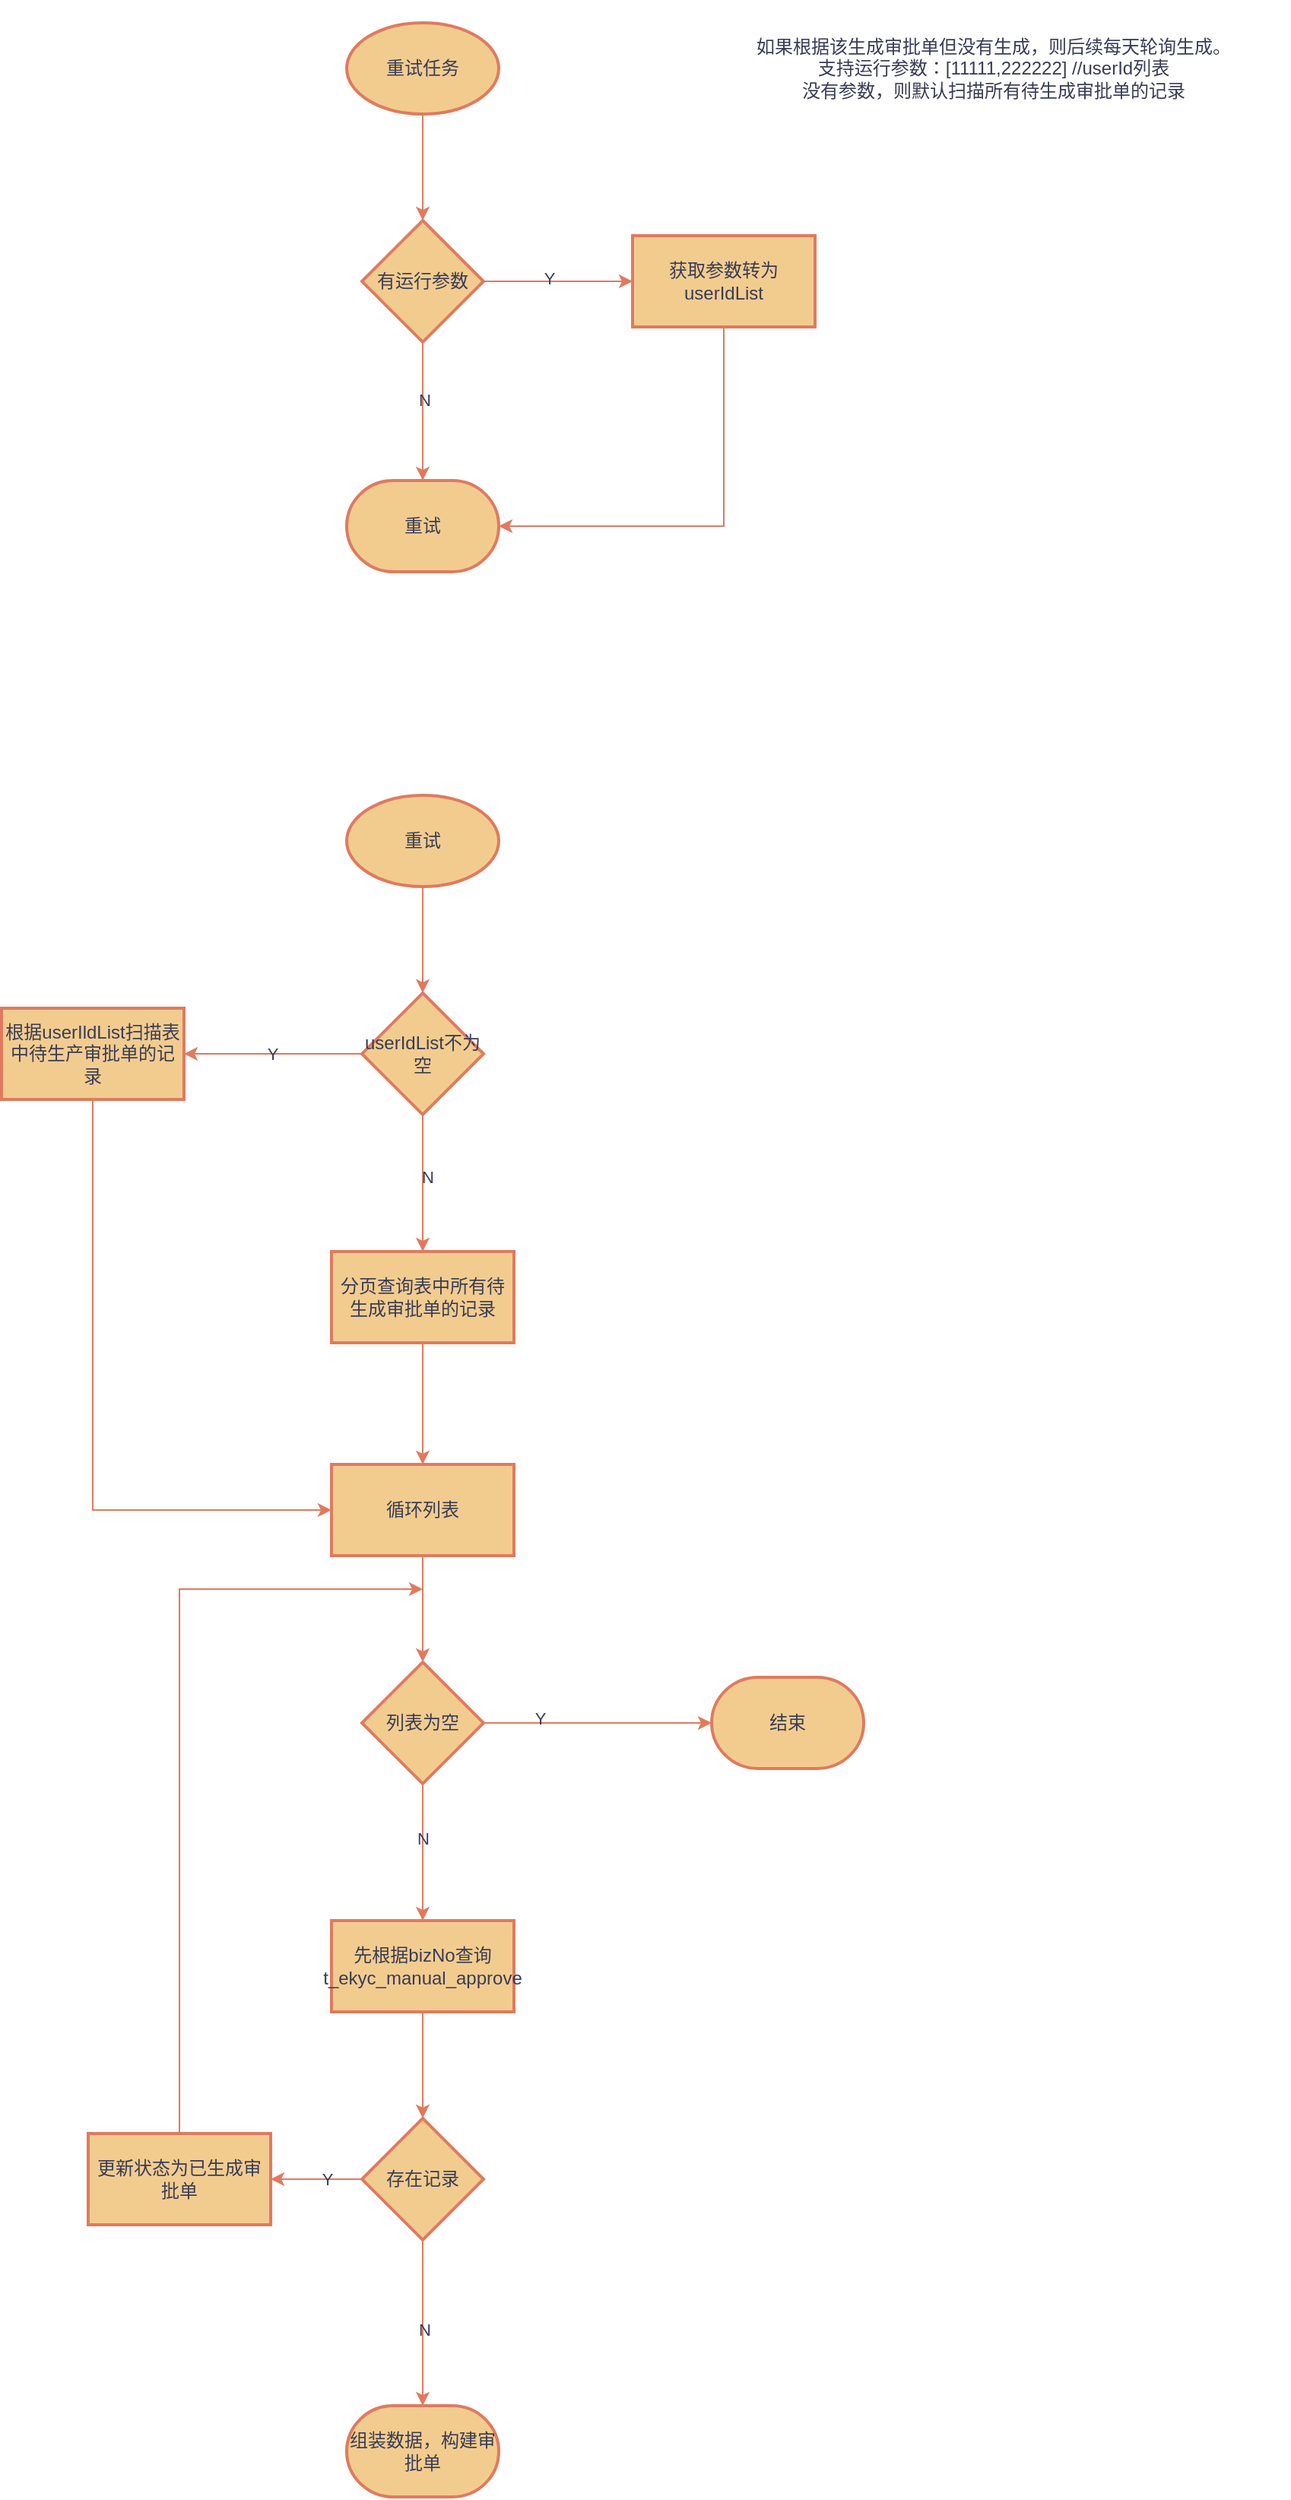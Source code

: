 <mxfile version="25.0.3">
  <diagram name="第 1 页" id="MWrpzpdcxoQmB04xlxEF">
    <mxGraphModel dx="1834" dy="1138" grid="0" gridSize="10" guides="1" tooltips="1" connect="1" arrows="1" fold="1" page="0" pageScale="1" pageWidth="827" pageHeight="1169" math="0" shadow="0">
      <root>
        <mxCell id="0" />
        <mxCell id="1" parent="0" />
        <mxCell id="4WEvZVSI00ex9fJUByQl-6" value="" style="edgeStyle=orthogonalEdgeStyle;rounded=0;orthogonalLoop=1;jettySize=auto;html=1;labelBackgroundColor=none;strokeColor=#E07A5F;fontColor=default;" edge="1" parent="1" source="4WEvZVSI00ex9fJUByQl-1" target="4WEvZVSI00ex9fJUByQl-5">
          <mxGeometry relative="1" as="geometry" />
        </mxCell>
        <mxCell id="4WEvZVSI00ex9fJUByQl-1" value="重试任务" style="strokeWidth=2;html=1;shape=mxgraph.flowchart.start_1;whiteSpace=wrap;labelBackgroundColor=none;fillColor=#F2CC8F;strokeColor=#E07A5F;fontColor=#393C56;" vertex="1" parent="1">
          <mxGeometry x="216" y="-202" width="100" height="60" as="geometry" />
        </mxCell>
        <mxCell id="4WEvZVSI00ex9fJUByQl-2" value="如果根据该生成审批单但没有生成，则后续每天轮询生成。&lt;div&gt;支持运行参数：[11111,222222] //userId列表&lt;/div&gt;&lt;div&gt;没有参数，则默认扫描所有待生成审批单的记录&lt;/div&gt;" style="text;html=1;align=center;verticalAlign=middle;whiteSpace=wrap;rounded=0;labelBackgroundColor=none;fontColor=#393C56;" vertex="1" parent="1">
          <mxGeometry x="447" y="-216.5" width="389" height="89" as="geometry" />
        </mxCell>
        <mxCell id="4WEvZVSI00ex9fJUByQl-10" value="" style="edgeStyle=orthogonalEdgeStyle;rounded=0;orthogonalLoop=1;jettySize=auto;html=1;labelBackgroundColor=none;strokeColor=#E07A5F;fontColor=default;" edge="1" parent="1" source="4WEvZVSI00ex9fJUByQl-5" target="4WEvZVSI00ex9fJUByQl-9">
          <mxGeometry relative="1" as="geometry" />
        </mxCell>
        <mxCell id="4WEvZVSI00ex9fJUByQl-12" value="Y" style="edgeLabel;html=1;align=center;verticalAlign=middle;resizable=0;points=[];labelBackgroundColor=none;fontColor=#393C56;" vertex="1" connectable="0" parent="4WEvZVSI00ex9fJUByQl-10">
          <mxGeometry x="-0.122" y="2" relative="1" as="geometry">
            <mxPoint as="offset" />
          </mxGeometry>
        </mxCell>
        <mxCell id="4WEvZVSI00ex9fJUByQl-15" style="edgeStyle=orthogonalEdgeStyle;rounded=0;orthogonalLoop=1;jettySize=auto;html=1;exitX=0.5;exitY=1;exitDx=0;exitDy=0;labelBackgroundColor=none;strokeColor=#E07A5F;fontColor=default;" edge="1" parent="1" source="4WEvZVSI00ex9fJUByQl-5" target="4WEvZVSI00ex9fJUByQl-14">
          <mxGeometry relative="1" as="geometry" />
        </mxCell>
        <mxCell id="4WEvZVSI00ex9fJUByQl-17" value="N" style="edgeLabel;html=1;align=center;verticalAlign=middle;resizable=0;points=[];labelBackgroundColor=none;fontColor=#393C56;" vertex="1" connectable="0" parent="4WEvZVSI00ex9fJUByQl-15">
          <mxGeometry x="-0.162" y="1" relative="1" as="geometry">
            <mxPoint as="offset" />
          </mxGeometry>
        </mxCell>
        <mxCell id="4WEvZVSI00ex9fJUByQl-5" value="有运行参数" style="rhombus;whiteSpace=wrap;html=1;strokeWidth=2;labelBackgroundColor=none;fillColor=#F2CC8F;strokeColor=#E07A5F;fontColor=#393C56;" vertex="1" parent="1">
          <mxGeometry x="226" y="-72" width="80" height="80" as="geometry" />
        </mxCell>
        <mxCell id="4WEvZVSI00ex9fJUByQl-9" value="获取参数转为userIdList" style="whiteSpace=wrap;html=1;strokeWidth=2;labelBackgroundColor=none;fillColor=#F2CC8F;strokeColor=#E07A5F;fontColor=#393C56;" vertex="1" parent="1">
          <mxGeometry x="404" y="-62" width="120" height="60" as="geometry" />
        </mxCell>
        <mxCell id="4WEvZVSI00ex9fJUByQl-14" value="重试" style="strokeWidth=2;html=1;shape=mxgraph.flowchart.terminator;whiteSpace=wrap;labelBackgroundColor=none;fillColor=#F2CC8F;strokeColor=#E07A5F;fontColor=#393C56;" vertex="1" parent="1">
          <mxGeometry x="216" y="99" width="100" height="60" as="geometry" />
        </mxCell>
        <mxCell id="4WEvZVSI00ex9fJUByQl-16" style="edgeStyle=orthogonalEdgeStyle;rounded=0;orthogonalLoop=1;jettySize=auto;html=1;exitX=0.5;exitY=1;exitDx=0;exitDy=0;entryX=1;entryY=0.5;entryDx=0;entryDy=0;entryPerimeter=0;labelBackgroundColor=none;strokeColor=#E07A5F;fontColor=default;" edge="1" parent="1" source="4WEvZVSI00ex9fJUByQl-9" target="4WEvZVSI00ex9fJUByQl-14">
          <mxGeometry relative="1" as="geometry" />
        </mxCell>
        <mxCell id="4WEvZVSI00ex9fJUByQl-22" value="" style="edgeStyle=orthogonalEdgeStyle;rounded=0;orthogonalLoop=1;jettySize=auto;html=1;labelBackgroundColor=none;strokeColor=#E07A5F;fontColor=default;" edge="1" parent="1" source="4WEvZVSI00ex9fJUByQl-18" target="4WEvZVSI00ex9fJUByQl-21">
          <mxGeometry relative="1" as="geometry" />
        </mxCell>
        <mxCell id="4WEvZVSI00ex9fJUByQl-18" value="重试" style="strokeWidth=2;html=1;shape=mxgraph.flowchart.start_1;whiteSpace=wrap;labelBackgroundColor=none;fillColor=#F2CC8F;strokeColor=#E07A5F;fontColor=#393C56;" vertex="1" parent="1">
          <mxGeometry x="216" y="306" width="100" height="60" as="geometry" />
        </mxCell>
        <mxCell id="4WEvZVSI00ex9fJUByQl-25" style="edgeStyle=orthogonalEdgeStyle;rounded=0;orthogonalLoop=1;jettySize=auto;html=1;exitX=0;exitY=0.5;exitDx=0;exitDy=0;labelBackgroundColor=none;strokeColor=#E07A5F;fontColor=default;" edge="1" parent="1" source="4WEvZVSI00ex9fJUByQl-21" target="4WEvZVSI00ex9fJUByQl-23">
          <mxGeometry relative="1" as="geometry" />
        </mxCell>
        <mxCell id="4WEvZVSI00ex9fJUByQl-26" value="Y" style="edgeLabel;html=1;align=center;verticalAlign=middle;resizable=0;points=[];labelBackgroundColor=none;fontColor=#393C56;" vertex="1" connectable="0" parent="4WEvZVSI00ex9fJUByQl-25">
          <mxGeometry x="0.009" relative="1" as="geometry">
            <mxPoint as="offset" />
          </mxGeometry>
        </mxCell>
        <mxCell id="4WEvZVSI00ex9fJUByQl-28" value="" style="edgeStyle=orthogonalEdgeStyle;rounded=0;orthogonalLoop=1;jettySize=auto;html=1;labelBackgroundColor=none;strokeColor=#E07A5F;fontColor=default;" edge="1" parent="1" source="4WEvZVSI00ex9fJUByQl-21" target="4WEvZVSI00ex9fJUByQl-27">
          <mxGeometry relative="1" as="geometry" />
        </mxCell>
        <mxCell id="4WEvZVSI00ex9fJUByQl-29" value="N" style="edgeLabel;html=1;align=center;verticalAlign=middle;resizable=0;points=[];labelBackgroundColor=none;fontColor=#393C56;" vertex="1" connectable="0" parent="4WEvZVSI00ex9fJUByQl-28">
          <mxGeometry x="-0.089" y="3" relative="1" as="geometry">
            <mxPoint as="offset" />
          </mxGeometry>
        </mxCell>
        <mxCell id="4WEvZVSI00ex9fJUByQl-21" value="userIdList不为空" style="rhombus;whiteSpace=wrap;html=1;strokeWidth=2;labelBackgroundColor=none;fillColor=#F2CC8F;strokeColor=#E07A5F;fontColor=#393C56;" vertex="1" parent="1">
          <mxGeometry x="226" y="436" width="80" height="80" as="geometry" />
        </mxCell>
        <mxCell id="4WEvZVSI00ex9fJUByQl-32" style="edgeStyle=orthogonalEdgeStyle;rounded=0;orthogonalLoop=1;jettySize=auto;html=1;exitX=0.5;exitY=1;exitDx=0;exitDy=0;entryX=0;entryY=0.5;entryDx=0;entryDy=0;labelBackgroundColor=none;strokeColor=#E07A5F;fontColor=default;" edge="1" parent="1" source="4WEvZVSI00ex9fJUByQl-23" target="4WEvZVSI00ex9fJUByQl-30">
          <mxGeometry relative="1" as="geometry" />
        </mxCell>
        <mxCell id="4WEvZVSI00ex9fJUByQl-23" value="根据userIldList扫描表中待生产审批单的记录" style="whiteSpace=wrap;html=1;strokeWidth=2;labelBackgroundColor=none;fillColor=#F2CC8F;strokeColor=#E07A5F;fontColor=#393C56;" vertex="1" parent="1">
          <mxGeometry x="-11" y="446" width="120" height="60" as="geometry" />
        </mxCell>
        <mxCell id="4WEvZVSI00ex9fJUByQl-31" value="" style="edgeStyle=orthogonalEdgeStyle;rounded=0;orthogonalLoop=1;jettySize=auto;html=1;labelBackgroundColor=none;strokeColor=#E07A5F;fontColor=default;" edge="1" parent="1" source="4WEvZVSI00ex9fJUByQl-27" target="4WEvZVSI00ex9fJUByQl-30">
          <mxGeometry relative="1" as="geometry" />
        </mxCell>
        <mxCell id="4WEvZVSI00ex9fJUByQl-27" value="分页查询表中所有待生成审批单的记录" style="whiteSpace=wrap;html=1;strokeWidth=2;labelBackgroundColor=none;fillColor=#F2CC8F;strokeColor=#E07A5F;fontColor=#393C56;" vertex="1" parent="1">
          <mxGeometry x="206" y="606" width="120" height="60" as="geometry" />
        </mxCell>
        <mxCell id="4WEvZVSI00ex9fJUByQl-34" value="" style="edgeStyle=orthogonalEdgeStyle;rounded=0;orthogonalLoop=1;jettySize=auto;html=1;labelBackgroundColor=none;strokeColor=#E07A5F;fontColor=default;" edge="1" parent="1" source="4WEvZVSI00ex9fJUByQl-30" target="4WEvZVSI00ex9fJUByQl-33">
          <mxGeometry relative="1" as="geometry" />
        </mxCell>
        <mxCell id="4WEvZVSI00ex9fJUByQl-30" value="循环列表" style="whiteSpace=wrap;html=1;strokeWidth=2;labelBackgroundColor=none;fillColor=#F2CC8F;strokeColor=#E07A5F;fontColor=#393C56;" vertex="1" parent="1">
          <mxGeometry x="206" y="746" width="120" height="60" as="geometry" />
        </mxCell>
        <mxCell id="4WEvZVSI00ex9fJUByQl-36" style="edgeStyle=orthogonalEdgeStyle;rounded=0;orthogonalLoop=1;jettySize=auto;html=1;exitX=1;exitY=0.5;exitDx=0;exitDy=0;labelBackgroundColor=none;strokeColor=#E07A5F;fontColor=default;" edge="1" parent="1" source="4WEvZVSI00ex9fJUByQl-33" target="4WEvZVSI00ex9fJUByQl-35">
          <mxGeometry relative="1" as="geometry" />
        </mxCell>
        <mxCell id="4WEvZVSI00ex9fJUByQl-37" value="Y" style="edgeLabel;html=1;align=center;verticalAlign=middle;resizable=0;points=[];labelBackgroundColor=none;fontColor=#393C56;" vertex="1" connectable="0" parent="4WEvZVSI00ex9fJUByQl-36">
          <mxGeometry x="-0.507" y="3" relative="1" as="geometry">
            <mxPoint as="offset" />
          </mxGeometry>
        </mxCell>
        <mxCell id="4WEvZVSI00ex9fJUByQl-39" value="" style="edgeStyle=orthogonalEdgeStyle;rounded=0;orthogonalLoop=1;jettySize=auto;html=1;labelBackgroundColor=none;strokeColor=#E07A5F;fontColor=default;" edge="1" parent="1" source="4WEvZVSI00ex9fJUByQl-33" target="4WEvZVSI00ex9fJUByQl-38">
          <mxGeometry relative="1" as="geometry" />
        </mxCell>
        <mxCell id="4WEvZVSI00ex9fJUByQl-40" value="N" style="edgeLabel;html=1;align=center;verticalAlign=middle;resizable=0;points=[];labelBackgroundColor=none;fontColor=#393C56;" vertex="1" connectable="0" parent="4WEvZVSI00ex9fJUByQl-39">
          <mxGeometry x="-0.2" relative="1" as="geometry">
            <mxPoint as="offset" />
          </mxGeometry>
        </mxCell>
        <mxCell id="4WEvZVSI00ex9fJUByQl-33" value="列表为空" style="rhombus;whiteSpace=wrap;html=1;strokeWidth=2;labelBackgroundColor=none;fillColor=#F2CC8F;strokeColor=#E07A5F;fontColor=#393C56;" vertex="1" parent="1">
          <mxGeometry x="226" y="876" width="80" height="80" as="geometry" />
        </mxCell>
        <mxCell id="4WEvZVSI00ex9fJUByQl-35" value="结束" style="strokeWidth=2;html=1;shape=mxgraph.flowchart.terminator;whiteSpace=wrap;labelBackgroundColor=none;fillColor=#F2CC8F;strokeColor=#E07A5F;fontColor=#393C56;" vertex="1" parent="1">
          <mxGeometry x="456" y="886" width="100" height="60" as="geometry" />
        </mxCell>
        <mxCell id="4WEvZVSI00ex9fJUByQl-42" value="" style="edgeStyle=orthogonalEdgeStyle;rounded=0;orthogonalLoop=1;jettySize=auto;html=1;labelBackgroundColor=none;strokeColor=#E07A5F;fontColor=default;" edge="1" parent="1" source="4WEvZVSI00ex9fJUByQl-38" target="4WEvZVSI00ex9fJUByQl-41">
          <mxGeometry relative="1" as="geometry" />
        </mxCell>
        <mxCell id="4WEvZVSI00ex9fJUByQl-38" value="先根据bizNo查询t_ekyc_manual_approve" style="whiteSpace=wrap;html=1;strokeWidth=2;labelBackgroundColor=none;fillColor=#F2CC8F;strokeColor=#E07A5F;fontColor=#393C56;" vertex="1" parent="1">
          <mxGeometry x="206" y="1046" width="120" height="60" as="geometry" />
        </mxCell>
        <mxCell id="4WEvZVSI00ex9fJUByQl-44" value="" style="edgeStyle=orthogonalEdgeStyle;rounded=0;orthogonalLoop=1;jettySize=auto;html=1;labelBackgroundColor=none;strokeColor=#E07A5F;fontColor=default;" edge="1" parent="1" source="4WEvZVSI00ex9fJUByQl-41" target="4WEvZVSI00ex9fJUByQl-43">
          <mxGeometry relative="1" as="geometry" />
        </mxCell>
        <mxCell id="4WEvZVSI00ex9fJUByQl-46" value="Y" style="edgeLabel;html=1;align=center;verticalAlign=middle;resizable=0;points=[];labelBackgroundColor=none;fontColor=#393C56;" vertex="1" connectable="0" parent="4WEvZVSI00ex9fJUByQl-44">
          <mxGeometry x="-0.233" relative="1" as="geometry">
            <mxPoint as="offset" />
          </mxGeometry>
        </mxCell>
        <mxCell id="4WEvZVSI00ex9fJUByQl-51" style="edgeStyle=orthogonalEdgeStyle;rounded=0;orthogonalLoop=1;jettySize=auto;html=1;exitX=0.5;exitY=1;exitDx=0;exitDy=0;labelBackgroundColor=none;strokeColor=#E07A5F;fontColor=default;" edge="1" parent="1" source="4WEvZVSI00ex9fJUByQl-41" target="4WEvZVSI00ex9fJUByQl-50">
          <mxGeometry relative="1" as="geometry" />
        </mxCell>
        <mxCell id="4WEvZVSI00ex9fJUByQl-52" value="N" style="edgeLabel;html=1;align=center;verticalAlign=middle;resizable=0;points=[];labelBackgroundColor=none;fontColor=#393C56;" vertex="1" connectable="0" parent="4WEvZVSI00ex9fJUByQl-51">
          <mxGeometry x="0.083" y="1" relative="1" as="geometry">
            <mxPoint as="offset" />
          </mxGeometry>
        </mxCell>
        <mxCell id="4WEvZVSI00ex9fJUByQl-41" value="存在记录" style="rhombus;whiteSpace=wrap;html=1;strokeWidth=2;labelBackgroundColor=none;fillColor=#F2CC8F;strokeColor=#E07A5F;fontColor=#393C56;" vertex="1" parent="1">
          <mxGeometry x="226" y="1176" width="80" height="80" as="geometry" />
        </mxCell>
        <mxCell id="4WEvZVSI00ex9fJUByQl-45" style="edgeStyle=orthogonalEdgeStyle;rounded=0;orthogonalLoop=1;jettySize=auto;html=1;exitX=0.5;exitY=0;exitDx=0;exitDy=0;labelBackgroundColor=none;strokeColor=#E07A5F;fontColor=default;" edge="1" parent="1" source="4WEvZVSI00ex9fJUByQl-43">
          <mxGeometry relative="1" as="geometry">
            <mxPoint x="266" y="828" as="targetPoint" />
            <Array as="points">
              <mxPoint x="106" y="828" />
            </Array>
          </mxGeometry>
        </mxCell>
        <mxCell id="4WEvZVSI00ex9fJUByQl-43" value="更新状态为已生成审批单" style="whiteSpace=wrap;html=1;strokeWidth=2;labelBackgroundColor=none;fillColor=#F2CC8F;strokeColor=#E07A5F;fontColor=#393C56;" vertex="1" parent="1">
          <mxGeometry x="46" y="1186" width="120" height="60" as="geometry" />
        </mxCell>
        <mxCell id="4WEvZVSI00ex9fJUByQl-50" value="组装数据，构建审批单" style="strokeWidth=2;html=1;shape=mxgraph.flowchart.terminator;whiteSpace=wrap;labelBackgroundColor=none;fillColor=#F2CC8F;strokeColor=#E07A5F;fontColor=#393C56;" vertex="1" parent="1">
          <mxGeometry x="216" y="1365" width="100" height="60" as="geometry" />
        </mxCell>
      </root>
    </mxGraphModel>
  </diagram>
</mxfile>
